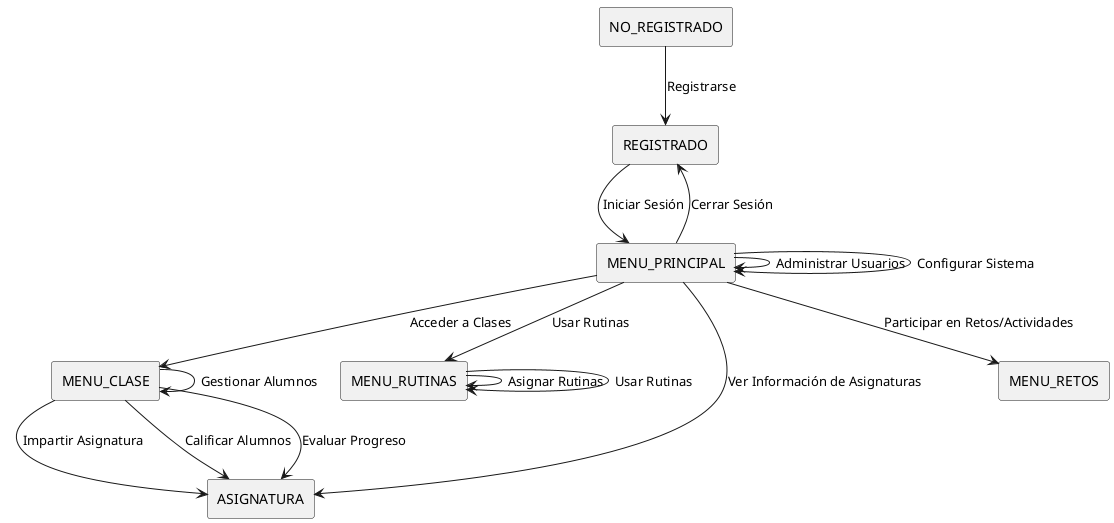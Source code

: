 @startuml
!define RECTANGLE(x) rectangle x

RECTANGLE(NO_REGISTRADO)
RECTANGLE(REGISTRADO)
RECTANGLE(MENU_PRINCIPAL)
RECTANGLE(MENU_CLASE)
RECTANGLE(MENU_RUTINAS)
RECTANGLE(ASIGNATURA)
RECTANGLE(MENU_RETOS)

' Relaciones entre los estados y casos de uso
NO_REGISTRADO --> REGISTRADO : Registrarse

REGISTRADO --> MENU_PRINCIPAL : Iniciar Sesión
MENU_PRINCIPAL --> REGISTRADO : Cerrar Sesión
MENU_PRINCIPAL --> ASIGNATURA : Ver Información de Asignaturas
MENU_PRINCIPAL --> MENU_RUTINAS : Usar Rutinas
MENU_PRINCIPAL --> MENU_RETOS : Participar en Retos/Actividades

' Desde el Menú Principal se puede ir al Menú Clase
MENU_PRINCIPAL --> MENU_CLASE : Acceder a Clases

' Desde el Menú Clase
MENU_CLASE --> ASIGNATURA : Impartir Asignatura
MENU_CLASE --> MENU_CLASE : Gestionar Alumnos
MENU_CLASE --> ASIGNATURA : Calificar Alumnos
MENU_CLASE --> ASIGNATURA : Evaluar Progreso

' Desde el Menú Rutinas
MENU_RUTINAS --> MENU_RUTINAS : Asignar Rutinas
MENU_RUTINAS --> MENU_RUTINAS : Usar Rutinas

' Desde el Menú Principal para el Admin
MENU_PRINCIPAL --> MENU_PRINCIPAL : Administrar Usuarios
MENU_PRINCIPAL --> MENU_PRINCIPAL : Configurar Sistema

@enduml
